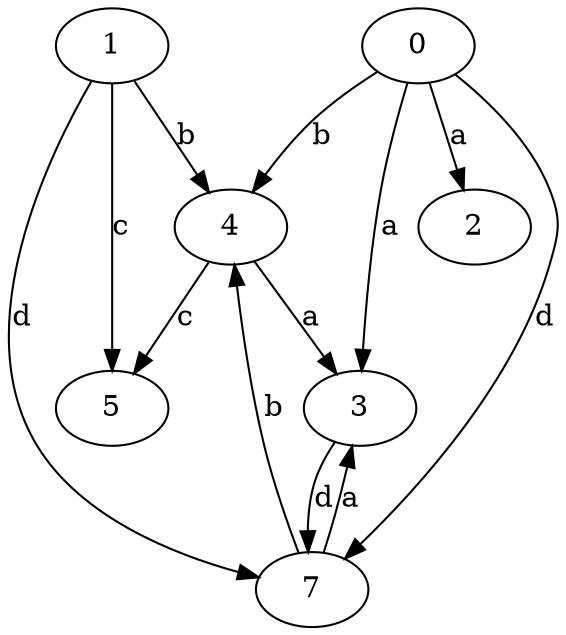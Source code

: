 strict digraph  {
1;
2;
3;
4;
0;
5;
7;
1 -> 4  [label=b];
1 -> 5  [label=c];
1 -> 7  [label=d];
3 -> 7  [label=d];
4 -> 3  [label=a];
4 -> 5  [label=c];
0 -> 2  [label=a];
0 -> 3  [label=a];
0 -> 4  [label=b];
0 -> 7  [label=d];
7 -> 3  [label=a];
7 -> 4  [label=b];
}
